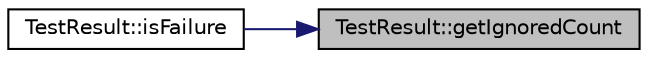 digraph "TestResult::getIgnoredCount"
{
 // LATEX_PDF_SIZE
  edge [fontname="Helvetica",fontsize="10",labelfontname="Helvetica",labelfontsize="10"];
  node [fontname="Helvetica",fontsize="10",shape=record];
  rankdir="RL";
  Node1 [label="TestResult::getIgnoredCount",height=0.2,width=0.4,color="black", fillcolor="grey75", style="filled", fontcolor="black",tooltip=" "];
  Node1 -> Node2 [dir="back",color="midnightblue",fontsize="10",style="solid",fontname="Helvetica"];
  Node2 [label="TestResult::isFailure",height=0.2,width=0.4,color="black", fillcolor="white", style="filled",URL="$classTestResult.html#a367a3b89b3ddb077d18cd048a5cd330d",tooltip=" "];
}
